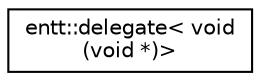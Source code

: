 digraph "Graphical Class Hierarchy"
{
 // LATEX_PDF_SIZE
  edge [fontname="Helvetica",fontsize="10",labelfontname="Helvetica",labelfontsize="10"];
  node [fontname="Helvetica",fontsize="10",shape=record];
  rankdir="LR";
  Node0 [label="entt::delegate\< void\l(void *)\>",height=0.2,width=0.4,color="black", fillcolor="white", style="filled",URL="$classentt_1_1delegate.html",tooltip=" "];
}
